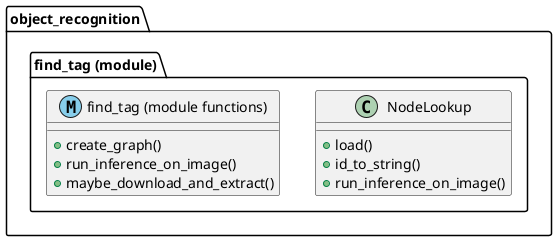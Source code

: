 @startuml class_diagram_object_recognition

package object_recognition
{
    package "find_tag (module)"
    {
        class NodeLookup
        {
            +load()
            +id_to_string()
            +run_inference_on_image()
        }

        class "find_tag (module functions)" << (M, SkyBlue) >>
        {
            +create_graph()
            +run_inference_on_image()
            +maybe_download_and_extract()
        }
    }
}

@enduml

